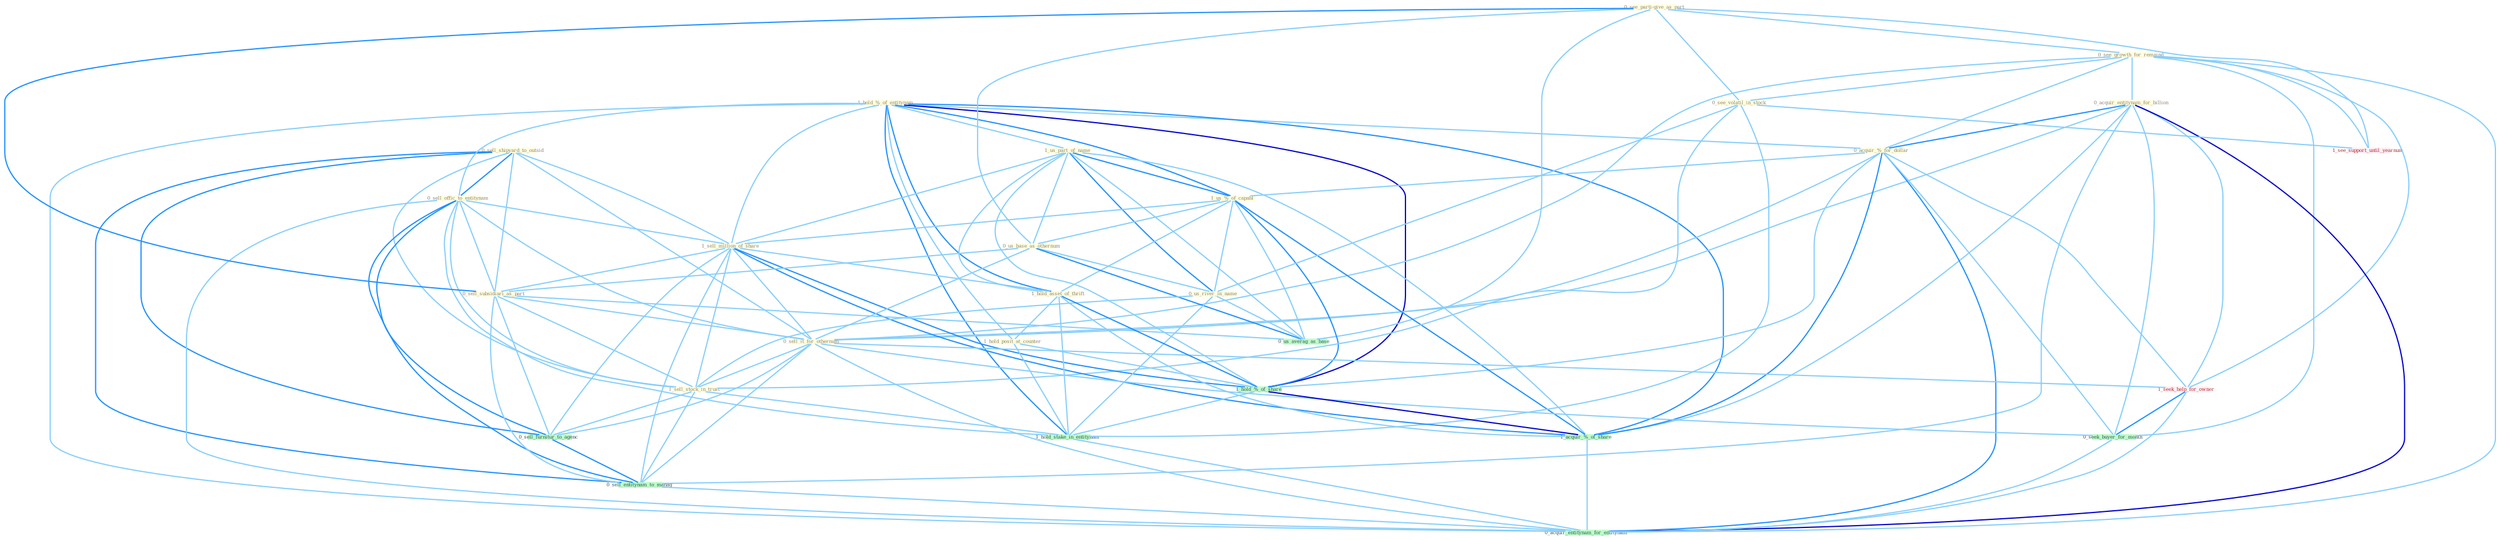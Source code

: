Graph G{ 
    node
    [shape=polygon,style=filled,width=.5,height=.06,color="#BDFCC9",fixedsize=true,fontsize=4,
    fontcolor="#2f4f4f"];
    {node
    [color="#ffffe0", fontcolor="#8b7d6b"] "0_sell_shipyard_to_outsid " "1_hold_%_of_entitynam " "0_sell_offic_to_entitynam " "0_see_parti-give_as_part " "1_us_part_of_name " "0_see_growth_for_remaind " "0_acquir_entitynam_for_billion " "0_acquir_%_for_dollar " "1_us_%_of_capabl " "0_see_volatil_in_stock " "1_sell_million_of_share " "0_us_base_as_othernum " "0_sell_subsidiari_as_part " "0_sell_it_for_othernum " "0_us_river_in_name " "1_hold_asset_of_thrift " "1_sell_stock_in_trust " "1_hold_posit_at_counter "}
{node [color="#fff0f5", fontcolor="#b22222"] "1_seek_help_for_owner " "1_see_support_until_yearnum "}
edge [color="#B0E2FF"];

	"0_sell_shipyard_to_outsid " -- "0_sell_offic_to_entitynam " [w="2", color="#1e90ff" , len=0.8];
	"0_sell_shipyard_to_outsid " -- "1_sell_million_of_share " [w="1", color="#87cefa" ];
	"0_sell_shipyard_to_outsid " -- "0_sell_subsidiari_as_part " [w="1", color="#87cefa" ];
	"0_sell_shipyard_to_outsid " -- "0_sell_it_for_othernum " [w="1", color="#87cefa" ];
	"0_sell_shipyard_to_outsid " -- "1_sell_stock_in_trust " [w="1", color="#87cefa" ];
	"0_sell_shipyard_to_outsid " -- "0_sell_furnitur_to_agenc " [w="2", color="#1e90ff" , len=0.8];
	"0_sell_shipyard_to_outsid " -- "0_sell_entitynam_to_manag " [w="2", color="#1e90ff" , len=0.8];
	"1_hold_%_of_entitynam " -- "0_sell_offic_to_entitynam " [w="1", color="#87cefa" ];
	"1_hold_%_of_entitynam " -- "1_us_part_of_name " [w="1", color="#87cefa" ];
	"1_hold_%_of_entitynam " -- "0_acquir_%_for_dollar " [w="1", color="#87cefa" ];
	"1_hold_%_of_entitynam " -- "1_us_%_of_capabl " [w="2", color="#1e90ff" , len=0.8];
	"1_hold_%_of_entitynam " -- "1_sell_million_of_share " [w="1", color="#87cefa" ];
	"1_hold_%_of_entitynam " -- "1_hold_asset_of_thrift " [w="2", color="#1e90ff" , len=0.8];
	"1_hold_%_of_entitynam " -- "1_hold_posit_at_counter " [w="1", color="#87cefa" ];
	"1_hold_%_of_entitynam " -- "1_hold_%_of_share " [w="3", color="#0000cd" , len=0.6];
	"1_hold_%_of_entitynam " -- "1_hold_stake_in_entitynam " [w="2", color="#1e90ff" , len=0.8];
	"1_hold_%_of_entitynam " -- "1_acquir_%_of_share " [w="2", color="#1e90ff" , len=0.8];
	"1_hold_%_of_entitynam " -- "0_acquir_entitynam_for_entitynam " [w="1", color="#87cefa" ];
	"0_sell_offic_to_entitynam " -- "1_sell_million_of_share " [w="1", color="#87cefa" ];
	"0_sell_offic_to_entitynam " -- "0_sell_subsidiari_as_part " [w="1", color="#87cefa" ];
	"0_sell_offic_to_entitynam " -- "0_sell_it_for_othernum " [w="1", color="#87cefa" ];
	"0_sell_offic_to_entitynam " -- "1_sell_stock_in_trust " [w="1", color="#87cefa" ];
	"0_sell_offic_to_entitynam " -- "1_hold_stake_in_entitynam " [w="1", color="#87cefa" ];
	"0_sell_offic_to_entitynam " -- "0_sell_furnitur_to_agenc " [w="2", color="#1e90ff" , len=0.8];
	"0_sell_offic_to_entitynam " -- "0_sell_entitynam_to_manag " [w="2", color="#1e90ff" , len=0.8];
	"0_sell_offic_to_entitynam " -- "0_acquir_entitynam_for_entitynam " [w="1", color="#87cefa" ];
	"0_see_parti-give_as_part " -- "0_see_growth_for_remaind " [w="1", color="#87cefa" ];
	"0_see_parti-give_as_part " -- "0_see_volatil_in_stock " [w="1", color="#87cefa" ];
	"0_see_parti-give_as_part " -- "0_us_base_as_othernum " [w="1", color="#87cefa" ];
	"0_see_parti-give_as_part " -- "0_sell_subsidiari_as_part " [w="2", color="#1e90ff" , len=0.8];
	"0_see_parti-give_as_part " -- "1_see_support_until_yearnum " [w="1", color="#87cefa" ];
	"0_see_parti-give_as_part " -- "0_us_averag_as_base " [w="1", color="#87cefa" ];
	"1_us_part_of_name " -- "1_us_%_of_capabl " [w="2", color="#1e90ff" , len=0.8];
	"1_us_part_of_name " -- "1_sell_million_of_share " [w="1", color="#87cefa" ];
	"1_us_part_of_name " -- "0_us_base_as_othernum " [w="1", color="#87cefa" ];
	"1_us_part_of_name " -- "0_us_river_in_name " [w="2", color="#1e90ff" , len=0.8];
	"1_us_part_of_name " -- "1_hold_asset_of_thrift " [w="1", color="#87cefa" ];
	"1_us_part_of_name " -- "1_hold_%_of_share " [w="1", color="#87cefa" ];
	"1_us_part_of_name " -- "1_acquir_%_of_share " [w="1", color="#87cefa" ];
	"1_us_part_of_name " -- "0_us_averag_as_base " [w="1", color="#87cefa" ];
	"0_see_growth_for_remaind " -- "0_acquir_entitynam_for_billion " [w="1", color="#87cefa" ];
	"0_see_growth_for_remaind " -- "0_acquir_%_for_dollar " [w="1", color="#87cefa" ];
	"0_see_growth_for_remaind " -- "0_see_volatil_in_stock " [w="1", color="#87cefa" ];
	"0_see_growth_for_remaind " -- "0_sell_it_for_othernum " [w="1", color="#87cefa" ];
	"0_see_growth_for_remaind " -- "1_seek_help_for_owner " [w="1", color="#87cefa" ];
	"0_see_growth_for_remaind " -- "0_seek_buyer_for_month " [w="1", color="#87cefa" ];
	"0_see_growth_for_remaind " -- "1_see_support_until_yearnum " [w="1", color="#87cefa" ];
	"0_see_growth_for_remaind " -- "0_acquir_entitynam_for_entitynam " [w="1", color="#87cefa" ];
	"0_acquir_entitynam_for_billion " -- "0_acquir_%_for_dollar " [w="2", color="#1e90ff" , len=0.8];
	"0_acquir_entitynam_for_billion " -- "0_sell_it_for_othernum " [w="1", color="#87cefa" ];
	"0_acquir_entitynam_for_billion " -- "1_seek_help_for_owner " [w="1", color="#87cefa" ];
	"0_acquir_entitynam_for_billion " -- "0_seek_buyer_for_month " [w="1", color="#87cefa" ];
	"0_acquir_entitynam_for_billion " -- "1_acquir_%_of_share " [w="1", color="#87cefa" ];
	"0_acquir_entitynam_for_billion " -- "0_sell_entitynam_to_manag " [w="1", color="#87cefa" ];
	"0_acquir_entitynam_for_billion " -- "0_acquir_entitynam_for_entitynam " [w="3", color="#0000cd" , len=0.6];
	"0_acquir_%_for_dollar " -- "1_us_%_of_capabl " [w="1", color="#87cefa" ];
	"0_acquir_%_for_dollar " -- "0_sell_it_for_othernum " [w="1", color="#87cefa" ];
	"0_acquir_%_for_dollar " -- "1_hold_%_of_share " [w="1", color="#87cefa" ];
	"0_acquir_%_for_dollar " -- "1_seek_help_for_owner " [w="1", color="#87cefa" ];
	"0_acquir_%_for_dollar " -- "0_seek_buyer_for_month " [w="1", color="#87cefa" ];
	"0_acquir_%_for_dollar " -- "1_acquir_%_of_share " [w="2", color="#1e90ff" , len=0.8];
	"0_acquir_%_for_dollar " -- "0_acquir_entitynam_for_entitynam " [w="2", color="#1e90ff" , len=0.8];
	"1_us_%_of_capabl " -- "1_sell_million_of_share " [w="1", color="#87cefa" ];
	"1_us_%_of_capabl " -- "0_us_base_as_othernum " [w="1", color="#87cefa" ];
	"1_us_%_of_capabl " -- "0_us_river_in_name " [w="1", color="#87cefa" ];
	"1_us_%_of_capabl " -- "1_hold_asset_of_thrift " [w="1", color="#87cefa" ];
	"1_us_%_of_capabl " -- "1_hold_%_of_share " [w="2", color="#1e90ff" , len=0.8];
	"1_us_%_of_capabl " -- "1_acquir_%_of_share " [w="2", color="#1e90ff" , len=0.8];
	"1_us_%_of_capabl " -- "0_us_averag_as_base " [w="1", color="#87cefa" ];
	"0_see_volatil_in_stock " -- "0_us_river_in_name " [w="1", color="#87cefa" ];
	"0_see_volatil_in_stock " -- "1_sell_stock_in_trust " [w="1", color="#87cefa" ];
	"0_see_volatil_in_stock " -- "1_hold_stake_in_entitynam " [w="1", color="#87cefa" ];
	"0_see_volatil_in_stock " -- "1_see_support_until_yearnum " [w="1", color="#87cefa" ];
	"1_sell_million_of_share " -- "0_sell_subsidiari_as_part " [w="1", color="#87cefa" ];
	"1_sell_million_of_share " -- "0_sell_it_for_othernum " [w="1", color="#87cefa" ];
	"1_sell_million_of_share " -- "1_hold_asset_of_thrift " [w="1", color="#87cefa" ];
	"1_sell_million_of_share " -- "1_sell_stock_in_trust " [w="1", color="#87cefa" ];
	"1_sell_million_of_share " -- "1_hold_%_of_share " [w="2", color="#1e90ff" , len=0.8];
	"1_sell_million_of_share " -- "1_acquir_%_of_share " [w="2", color="#1e90ff" , len=0.8];
	"1_sell_million_of_share " -- "0_sell_furnitur_to_agenc " [w="1", color="#87cefa" ];
	"1_sell_million_of_share " -- "0_sell_entitynam_to_manag " [w="1", color="#87cefa" ];
	"0_us_base_as_othernum " -- "0_sell_subsidiari_as_part " [w="1", color="#87cefa" ];
	"0_us_base_as_othernum " -- "0_sell_it_for_othernum " [w="1", color="#87cefa" ];
	"0_us_base_as_othernum " -- "0_us_river_in_name " [w="1", color="#87cefa" ];
	"0_us_base_as_othernum " -- "0_us_averag_as_base " [w="2", color="#1e90ff" , len=0.8];
	"0_sell_subsidiari_as_part " -- "0_sell_it_for_othernum " [w="1", color="#87cefa" ];
	"0_sell_subsidiari_as_part " -- "1_sell_stock_in_trust " [w="1", color="#87cefa" ];
	"0_sell_subsidiari_as_part " -- "0_sell_furnitur_to_agenc " [w="1", color="#87cefa" ];
	"0_sell_subsidiari_as_part " -- "0_us_averag_as_base " [w="1", color="#87cefa" ];
	"0_sell_subsidiari_as_part " -- "0_sell_entitynam_to_manag " [w="1", color="#87cefa" ];
	"0_sell_it_for_othernum " -- "1_sell_stock_in_trust " [w="1", color="#87cefa" ];
	"0_sell_it_for_othernum " -- "1_seek_help_for_owner " [w="1", color="#87cefa" ];
	"0_sell_it_for_othernum " -- "0_seek_buyer_for_month " [w="1", color="#87cefa" ];
	"0_sell_it_for_othernum " -- "0_sell_furnitur_to_agenc " [w="1", color="#87cefa" ];
	"0_sell_it_for_othernum " -- "0_sell_entitynam_to_manag " [w="1", color="#87cefa" ];
	"0_sell_it_for_othernum " -- "0_acquir_entitynam_for_entitynam " [w="1", color="#87cefa" ];
	"0_us_river_in_name " -- "1_sell_stock_in_trust " [w="1", color="#87cefa" ];
	"0_us_river_in_name " -- "1_hold_stake_in_entitynam " [w="1", color="#87cefa" ];
	"0_us_river_in_name " -- "0_us_averag_as_base " [w="1", color="#87cefa" ];
	"1_hold_asset_of_thrift " -- "1_hold_posit_at_counter " [w="1", color="#87cefa" ];
	"1_hold_asset_of_thrift " -- "1_hold_%_of_share " [w="2", color="#1e90ff" , len=0.8];
	"1_hold_asset_of_thrift " -- "1_hold_stake_in_entitynam " [w="1", color="#87cefa" ];
	"1_hold_asset_of_thrift " -- "1_acquir_%_of_share " [w="1", color="#87cefa" ];
	"1_sell_stock_in_trust " -- "1_hold_stake_in_entitynam " [w="1", color="#87cefa" ];
	"1_sell_stock_in_trust " -- "0_sell_furnitur_to_agenc " [w="1", color="#87cefa" ];
	"1_sell_stock_in_trust " -- "0_sell_entitynam_to_manag " [w="1", color="#87cefa" ];
	"1_hold_posit_at_counter " -- "1_hold_%_of_share " [w="1", color="#87cefa" ];
	"1_hold_posit_at_counter " -- "1_hold_stake_in_entitynam " [w="1", color="#87cefa" ];
	"1_hold_%_of_share " -- "1_hold_stake_in_entitynam " [w="1", color="#87cefa" ];
	"1_hold_%_of_share " -- "1_acquir_%_of_share " [w="3", color="#0000cd" , len=0.6];
	"1_hold_stake_in_entitynam " -- "0_acquir_entitynam_for_entitynam " [w="1", color="#87cefa" ];
	"1_seek_help_for_owner " -- "0_seek_buyer_for_month " [w="2", color="#1e90ff" , len=0.8];
	"1_seek_help_for_owner " -- "0_acquir_entitynam_for_entitynam " [w="1", color="#87cefa" ];
	"0_seek_buyer_for_month " -- "0_acquir_entitynam_for_entitynam " [w="1", color="#87cefa" ];
	"1_acquir_%_of_share " -- "0_acquir_entitynam_for_entitynam " [w="1", color="#87cefa" ];
	"0_sell_furnitur_to_agenc " -- "0_sell_entitynam_to_manag " [w="2", color="#1e90ff" , len=0.8];
	"0_sell_entitynam_to_manag " -- "0_acquir_entitynam_for_entitynam " [w="1", color="#87cefa" ];
}
